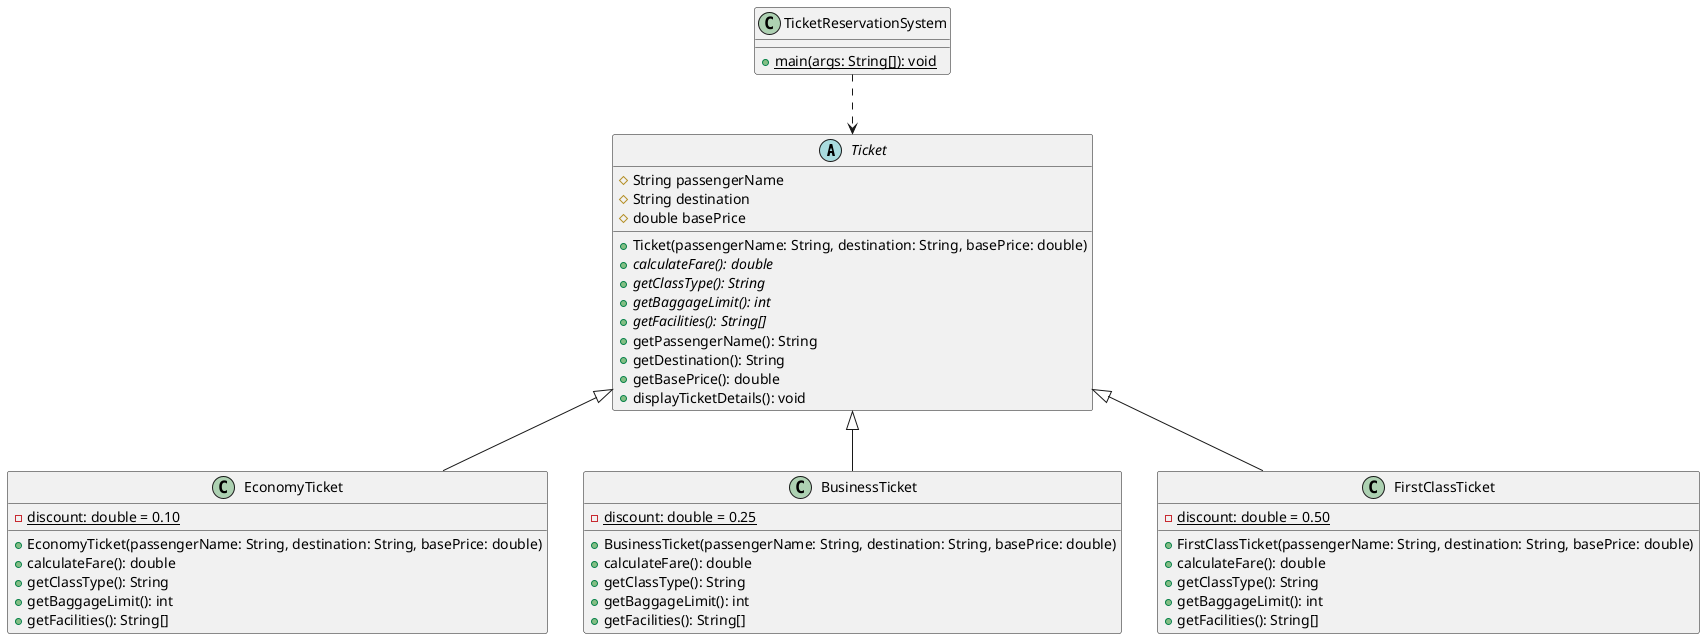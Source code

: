 @startuml Ticket System

abstract class Ticket {
  # String passengerName
  # String destination
  # double basePrice

  + Ticket(passengerName: String, destination: String, basePrice: double)
  + {abstract} calculateFare(): double
  + {abstract} getClassType(): String
  + {abstract} getBaggageLimit(): int
  + {abstract} getFacilities(): String[]
  + getPassengerName(): String
  + getDestination(): String
  + getBasePrice(): double
  + displayTicketDetails(): void
}

class EconomyTicket {
  - {static} discount: double = 0.10
  + EconomyTicket(passengerName: String, destination: String, basePrice: double)
  + calculateFare(): double
  + getClassType(): String
  + getBaggageLimit(): int
  + getFacilities(): String[]
}

class BusinessTicket {
  - {static} discount: double = 0.25
  + BusinessTicket(passengerName: String, destination: String, basePrice: double)
  + calculateFare(): double
  + getClassType(): String
  + getBaggageLimit(): int
  + getFacilities(): String[]
}

class FirstClassTicket {
  - {static} discount: double = 0.50
  + FirstClassTicket(passengerName: String, destination: String, basePrice: double)
  + calculateFare(): double
  + getClassType(): String
  + getBaggageLimit(): int
  + getFacilities(): String[]
}

class TicketReservationSystem {
  + {static} main(args: String[]): void
}

Ticket <|-- EconomyTicket
Ticket <|-- BusinessTicket
Ticket <|-- FirstClassTicket
TicketReservationSystem ..> Ticket

@enduml